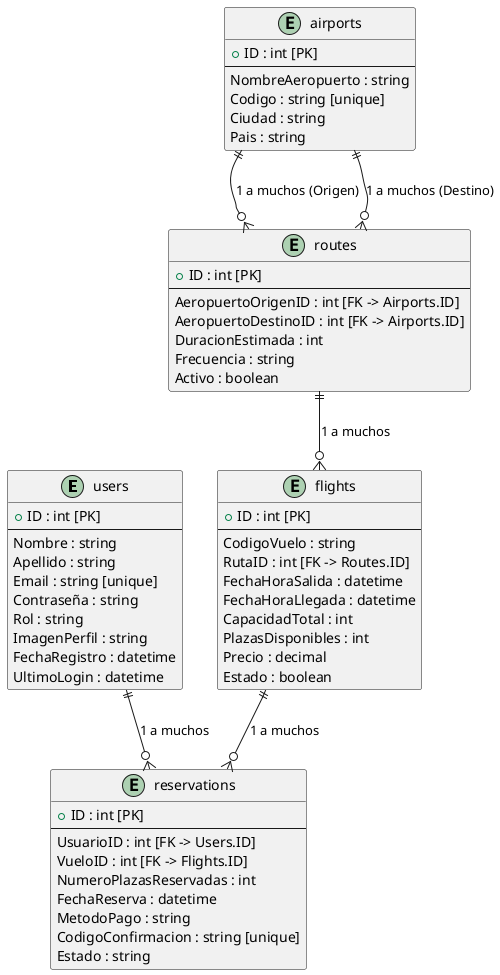 @startuml
entity "users" as Users {
    + ID : int [PK]
    --
    Nombre : string
    Apellido : string
    Email : string [unique]
    Contraseña : string
    Rol : string
    ImagenPerfil : string
    FechaRegistro : datetime
    UltimoLogin : datetime
}

entity "flights" as Flights {
    + ID : int [PK]
    --
    CodigoVuelo : string
    RutaID : int [FK -> Routes.ID]
    FechaHoraSalida : datetime
    FechaHoraLlegada : datetime
    CapacidadTotal : int
    PlazasDisponibles : int
    Precio : decimal
    Estado : boolean
}

entity "reservations" as Reservations {
    + ID : int [PK]
    --
    UsuarioID : int [FK -> Users.ID]
    VueloID : int [FK -> Flights.ID]
    NumeroPlazasReservadas : int
    FechaReserva : datetime
    MetodoPago : string
    CodigoConfirmacion : string [unique]
    Estado : string
}

entity "airports" as Airports {
    + ID : int [PK]
    --
    NombreAeropuerto : string
    Codigo : string [unique]
    Ciudad : string
    Pais : string
}

entity "routes" as Routes {
    + ID : int [PK]
    --
    AeropuertoOrigenID : int [FK -> Airports.ID]
    AeropuertoDestinoID : int [FK -> Airports.ID]
    DuracionEstimada : int
    Frecuencia : string
    Activo : boolean
}

' Relationships
Users ||--o{ Reservations : "1 a muchos"
Flights ||--o{ Reservations : "1 a muchos"
Routes ||--o{ Flights : "1 a muchos"
Airports ||--o{ Routes : "1 a muchos (Origen)"
Airports ||--o{ Routes : "1 a muchos (Destino)"
@enduml
